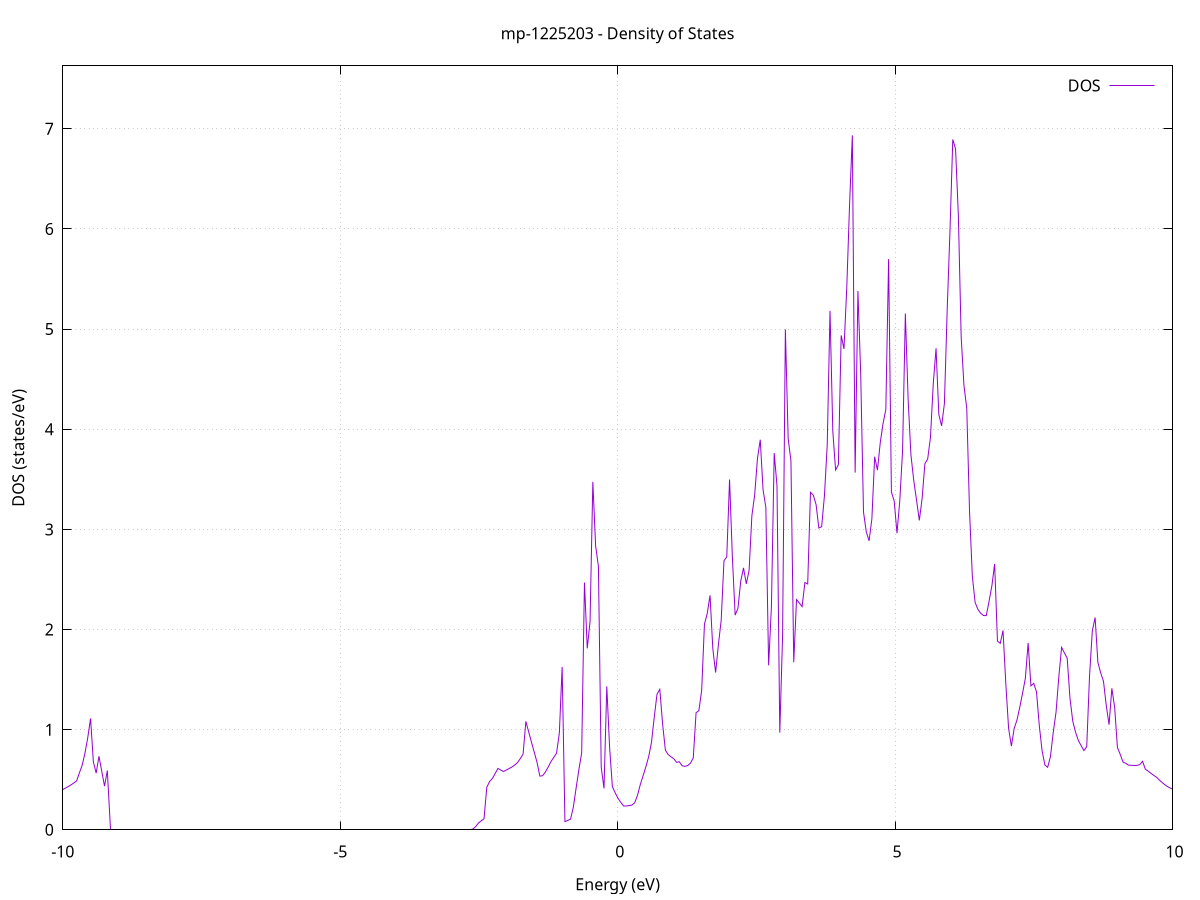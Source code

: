 set title 'mp-1225203 - Density of States'
set xlabel 'Energy (eV)'
set ylabel 'DOS (states/eV)'
set grid
set xrange [-10:10]
set yrange [0:7.629]
set xzeroaxis lt -1
set terminal png size 800,600
set output 'mp-1225203_dos_gnuplot.png'
plot '-' using 1:2 with lines title 'DOS'
-52.447000 0.000000
-52.396700 0.000000
-52.346400 0.000000
-52.296100 0.000000
-52.245800 0.000000
-52.195500 0.000000
-52.145200 0.000000
-52.095000 0.000000
-52.044700 0.000000
-51.994400 0.000000
-51.944100 0.000000
-51.893800 0.000000
-51.843500 0.000000
-51.793200 0.000000
-51.742900 0.000000
-51.692600 0.000000
-51.642300 0.000000
-51.592100 0.000000
-51.541800 0.000000
-51.491500 0.000000
-51.441200 0.000000
-51.390900 0.000000
-51.340600 0.000000
-51.290300 0.000000
-51.240000 0.000000
-51.189700 0.000000
-51.139400 0.000000
-51.089200 0.000000
-51.038900 0.000000
-50.988600 0.000000
-50.938300 0.000000
-50.888000 0.000000
-50.837700 0.000000
-50.787400 0.000000
-50.737100 0.000000
-50.686800 0.000000
-50.636500 0.000000
-50.586300 0.000000
-50.536000 0.000000
-50.485700 0.000000
-50.435400 0.000000
-50.385100 0.000000
-50.334800 0.000000
-50.284500 0.000000
-50.234200 0.000000
-50.183900 0.000000
-50.133600 0.000000
-50.083400 0.000000
-50.033100 0.000000
-49.982800 0.000000
-49.932500 0.000000
-49.882200 0.000000
-49.831900 0.000000
-49.781600 0.000000
-49.731300 0.000000
-49.681000 0.000000
-49.630700 0.000000
-49.580500 0.000000
-49.530200 0.000000
-49.479900 0.000000
-49.429600 0.000000
-49.379300 0.000000
-49.329000 0.000000
-49.278700 0.000000
-49.228400 0.000000
-49.178100 0.000000
-49.127800 0.000000
-49.077600 0.000000
-49.027300 0.000000
-48.977000 0.000000
-48.926700 0.000000
-48.876400 0.000000
-48.826100 0.000000
-48.775800 0.000000
-48.725500 0.000000
-48.675200 0.000000
-48.624900 0.000000
-48.574700 0.000000
-48.524400 0.000000
-48.474100 0.000000
-48.423800 0.000000
-48.373500 0.000000
-48.323200 0.000000
-48.272900 0.000000
-48.222600 0.000000
-48.172300 0.000000
-48.122000 0.000000
-48.071800 0.000000
-48.021500 0.000000
-47.971200 0.000000
-47.920900 0.000000
-47.870600 6.448700
-47.820300 15.078000
-47.770000 5.583300
-47.719700 11.941100
-47.669400 19.903000
-47.619100 39.783400
-47.568900 11.312100
-47.518600 0.000000
-47.468300 0.000000
-47.418000 5.734000
-47.367700 26.583100
-47.317400 4.901700
-47.267100 13.159300
-47.216800 26.304300
-47.166500 15.770300
-47.116200 0.000000
-47.066000 0.000000
-47.015700 0.000000
-46.965400 0.000000
-46.915100 0.000000
-46.864800 0.000000
-46.814500 0.000000
-46.764200 0.000000
-46.713900 0.000000
-46.663600 0.000000
-46.613300 0.000000
-46.563100 0.000000
-46.512800 0.000000
-46.462500 0.000000
-46.412200 0.000000
-46.361900 0.000000
-46.311600 0.000000
-46.261300 0.000000
-46.211000 0.000000
-46.160700 0.000000
-46.110400 0.000000
-46.060200 0.000000
-46.009900 0.000000
-45.959600 0.000000
-45.909300 0.000000
-45.859000 0.000000
-45.808700 0.000000
-45.758400 0.000000
-45.708100 0.000000
-45.657800 0.000000
-45.607500 0.000000
-45.557300 0.000000
-45.507000 0.000000
-45.456700 0.000000
-45.406400 0.000000
-45.356100 0.000000
-45.305800 0.000000
-45.255500 0.000000
-45.205200 0.000000
-45.154900 0.000000
-45.104600 0.000000
-45.054400 0.000000
-45.004100 0.000000
-44.953800 0.000000
-44.903500 0.000000
-44.853200 0.000000
-44.802900 0.000000
-44.752600 0.000000
-44.702300 0.000000
-44.652000 0.000000
-44.601700 0.000000
-44.551500 0.000000
-44.501200 0.000000
-44.450900 0.000000
-44.400600 0.000000
-44.350300 0.000000
-44.300000 0.000000
-44.249700 0.000000
-44.199400 0.000000
-44.149100 0.000000
-44.098800 0.000000
-44.048600 0.000000
-43.998300 0.000000
-43.948000 0.000000
-43.897700 0.000000
-43.847400 0.000000
-43.797100 0.000000
-43.746800 0.000000
-43.696500 0.000000
-43.646200 0.000000
-43.595900 0.000000
-43.545700 0.000000
-43.495400 0.000000
-43.445100 0.000000
-43.394800 0.000000
-43.344500 0.000000
-43.294200 0.000000
-43.243900 0.000000
-43.193600 0.000000
-43.143300 0.000000
-43.093000 0.000000
-43.042800 0.000000
-42.992500 0.000000
-42.942200 0.000000
-42.891900 0.000000
-42.841600 0.000000
-42.791300 0.000000
-42.741000 0.000000
-42.690700 0.000000
-42.640400 0.000000
-42.590100 0.000000
-42.539900 0.000000
-42.489600 0.000000
-42.439300 0.000000
-42.389000 0.000000
-42.338700 0.000000
-42.288400 0.000000
-42.238100 0.000000
-42.187800 0.000000
-42.137500 0.000000
-42.087200 0.000000
-42.037000 0.000000
-41.986700 0.000000
-41.936400 0.000000
-41.886100 0.000000
-41.835800 0.000000
-41.785500 0.000000
-41.735200 0.000000
-41.684900 0.000000
-41.634600 0.000000
-41.584300 0.000000
-41.534100 0.000000
-41.483800 0.000000
-41.433500 0.000000
-41.383200 0.000000
-41.332900 0.000000
-41.282600 0.000000
-41.232300 0.000000
-41.182000 0.000000
-41.131700 0.000000
-41.081400 0.000000
-41.031200 0.000000
-40.980900 0.000000
-40.930600 0.000000
-40.880300 0.000000
-40.830000 0.000000
-40.779700 0.000000
-40.729400 0.000000
-40.679100 0.000000
-40.628800 0.000000
-40.578500 0.000000
-40.528300 0.000000
-40.478000 0.000000
-40.427700 0.000000
-40.377400 0.000000
-40.327100 0.000000
-40.276800 0.000000
-40.226500 0.000000
-40.176200 0.000000
-40.125900 0.000000
-40.075600 0.000000
-40.025400 0.000000
-39.975100 0.000000
-39.924800 0.000000
-39.874500 0.000000
-39.824200 0.000000
-39.773900 0.000000
-39.723600 0.000000
-39.673300 0.000000
-39.623000 0.000000
-39.572700 0.000000
-39.522500 0.000000
-39.472200 0.000000
-39.421900 0.000000
-39.371600 0.000000
-39.321300 0.000000
-39.271000 0.000000
-39.220700 0.000000
-39.170400 0.000000
-39.120100 0.000000
-39.069800 0.000000
-39.019500 0.000000
-38.969300 0.000000
-38.919000 0.000000
-38.868700 0.000000
-38.818400 0.000000
-38.768100 0.000000
-38.717800 0.000000
-38.667500 0.000000
-38.617200 0.000000
-38.566900 0.000000
-38.516600 0.000000
-38.466400 0.000000
-38.416100 0.000000
-38.365800 0.000000
-38.315500 0.000000
-38.265200 0.000000
-38.214900 0.000000
-38.164600 0.000000
-38.114300 0.000000
-38.064000 0.000000
-38.013700 0.000000
-37.963500 0.000000
-37.913200 0.000000
-37.862900 0.000000
-37.812600 0.000000
-37.762300 0.000000
-37.712000 0.000000
-37.661700 0.000000
-37.611400 0.000000
-37.561100 0.000000
-37.510800 0.000000
-37.460600 0.000000
-37.410300 0.000000
-37.360000 0.000000
-37.309700 0.000000
-37.259400 0.000000
-37.209100 0.000000
-37.158800 0.000000
-37.108500 0.000000
-37.058200 0.000000
-37.007900 0.000000
-36.957700 0.000000
-36.907400 0.000000
-36.857100 0.000000
-36.806800 0.000000
-36.756500 0.000000
-36.706200 0.000000
-36.655900 0.000000
-36.605600 0.000000
-36.555300 0.000000
-36.505000 0.000000
-36.454800 0.000000
-36.404500 0.000000
-36.354200 0.000000
-36.303900 0.000000
-36.253600 0.000000
-36.203300 0.000000
-36.153000 0.000000
-36.102700 0.000000
-36.052400 0.000000
-36.002100 0.000000
-35.951900 0.000000
-35.901600 0.000000
-35.851300 0.000000
-35.801000 0.000000
-35.750700 0.000000
-35.700400 0.000000
-35.650100 0.000000
-35.599800 0.000000
-35.549500 0.000000
-35.499200 0.000000
-35.449000 0.000000
-35.398700 0.000000
-35.348400 0.000000
-35.298100 0.000000
-35.247800 0.000000
-35.197500 0.000000
-35.147200 0.000000
-35.096900 0.000000
-35.046600 0.000000
-34.996300 0.000000
-34.946100 0.000000
-34.895800 0.000000
-34.845500 0.000000
-34.795200 0.000000
-34.744900 0.000000
-34.694600 0.000000
-34.644300 0.000000
-34.594000 0.000000
-34.543700 0.000000
-34.493400 0.000000
-34.443200 0.000000
-34.392900 0.000000
-34.342600 0.000000
-34.292300 0.000000
-34.242000 0.000000
-34.191700 0.000000
-34.141400 0.000000
-34.091100 0.000000
-34.040800 0.000000
-33.990500 0.000000
-33.940300 0.000000
-33.890000 0.000000
-33.839700 0.000000
-33.789400 0.000000
-33.739100 0.000000
-33.688800 0.000000
-33.638500 0.000000
-33.588200 0.000000
-33.537900 0.000000
-33.487600 0.000000
-33.437400 0.000000
-33.387100 0.000000
-33.336800 0.000000
-33.286500 0.000000
-33.236200 0.000000
-33.185900 0.000000
-33.135600 0.000000
-33.085300 0.000000
-33.035000 0.000000
-32.984700 0.000000
-32.934500 0.000000
-32.884200 0.000000
-32.833900 0.000000
-32.783600 0.000000
-32.733300 0.000000
-32.683000 0.000000
-32.632700 0.000000
-32.582400 0.000000
-32.532100 0.000000
-32.481800 0.000000
-32.431600 0.000000
-32.381300 0.000000
-32.331000 0.000000
-32.280700 0.000000
-32.230400 0.000000
-32.180100 0.000000
-32.129800 0.000000
-32.079500 0.000000
-32.029200 0.000000
-31.978900 0.000000
-31.928700 0.000000
-31.878400 0.000000
-31.828100 0.000000
-31.777800 0.000000
-31.727500 0.000000
-31.677200 0.000000
-31.626900 0.000000
-31.576600 0.000000
-31.526300 0.000000
-31.476000 0.000000
-31.425800 0.000000
-31.375500 0.000000
-31.325200 0.000000
-31.274900 0.000000
-31.224600 0.000000
-31.174300 0.000000
-31.124000 0.000000
-31.073700 0.000000
-31.023400 0.000000
-30.973100 0.000000
-30.922900 0.000000
-30.872600 0.000000
-30.822300 0.000000
-30.772000 0.000000
-30.721700 0.000000
-30.671400 0.000000
-30.621100 0.000000
-30.570800 0.000000
-30.520500 0.000000
-30.470200 0.000000
-30.420000 0.000000
-30.369700 0.000000
-30.319400 0.000000
-30.269100 0.000000
-30.218800 0.000000
-30.168500 0.000000
-30.118200 0.000000
-30.067900 0.000000
-30.017600 0.000000
-29.967300 0.000000
-29.917100 0.000000
-29.866800 0.000000
-29.816500 0.000000
-29.766200 0.000000
-29.715900 0.000000
-29.665600 0.000000
-29.615300 0.000000
-29.565000 0.000000
-29.514700 0.000000
-29.464400 0.000000
-29.414200 0.000000
-29.363900 0.000000
-29.313600 0.000000
-29.263300 0.000000
-29.213000 0.000000
-29.162700 0.000000
-29.112400 0.000000
-29.062100 0.000000
-29.011800 0.000000
-28.961500 0.000000
-28.911300 0.000000
-28.861000 0.000000
-28.810700 0.000000
-28.760400 0.000000
-28.710100 0.000000
-28.659800 0.000000
-28.609500 0.000000
-28.559200 0.000000
-28.508900 0.000000
-28.458600 0.000000
-28.408400 0.000000
-28.358100 0.000000
-28.307800 0.000000
-28.257500 0.000000
-28.207200 0.000000
-28.156900 0.000000
-28.106600 0.000000
-28.056300 0.000000
-28.006000 0.000000
-27.955700 0.000000
-27.905500 0.000000
-27.855200 0.000000
-27.804900 0.000000
-27.754600 0.000000
-27.704300 0.000000
-27.654000 0.000000
-27.603700 0.000000
-27.553400 0.000000
-27.503100 0.000000
-27.452800 0.000000
-27.402600 0.000000
-27.352300 0.000000
-27.302000 0.000000
-27.251700 0.000000
-27.201400 0.000000
-27.151100 0.000000
-27.100800 0.000000
-27.050500 0.000000
-27.000200 0.000000
-26.949900 0.000000
-26.899700 0.000000
-26.849400 0.000000
-26.799100 0.000000
-26.748800 0.000000
-26.698500 0.000000
-26.648200 0.000000
-26.597900 0.000000
-26.547600 0.000000
-26.497300 0.000000
-26.447000 0.000000
-26.396800 0.000000
-26.346500 0.000000
-26.296200 0.000000
-26.245900 0.000000
-26.195600 0.000000
-26.145300 0.000000
-26.095000 0.000000
-26.044700 0.000000
-25.994400 0.000000
-25.944100 0.000000
-25.893900 0.000000
-25.843600 0.000000
-25.793300 0.000000
-25.743000 0.000000
-25.692700 0.000000
-25.642400 0.000000
-25.592100 0.000000
-25.541800 0.000000
-25.491500 0.000000
-25.441200 0.000000
-25.391000 0.000000
-25.340700 0.000000
-25.290400 0.000000
-25.240100 0.000000
-25.189800 0.000000
-25.139500 0.000000
-25.089200 0.000000
-25.038900 0.000000
-24.988600 0.000000
-24.938300 0.000000
-24.888100 0.000000
-24.837800 0.000000
-24.787500 0.000000
-24.737200 0.000000
-24.686900 0.000000
-24.636600 0.000000
-24.586300 0.000000
-24.536000 0.000000
-24.485700 0.000000
-24.435400 0.000000
-24.385200 0.000000
-24.334900 0.000000
-24.284600 0.000000
-24.234300 0.000000
-24.184000 0.000000
-24.133700 0.000000
-24.083400 0.000000
-24.033100 0.000000
-23.982800 0.000000
-23.932500 0.000000
-23.882300 0.000000
-23.832000 0.000000
-23.781700 0.000000
-23.731400 0.000000
-23.681100 0.000000
-23.630800 0.000000
-23.580500 0.000000
-23.530200 0.000000
-23.479900 0.000000
-23.429600 0.000000
-23.379400 0.000000
-23.329100 0.000000
-23.278800 0.000000
-23.228500 0.000000
-23.178200 0.000000
-23.127900 0.000000
-23.077600 0.000000
-23.027300 0.000000
-22.977000 0.000000
-22.926700 0.000000
-22.876400 0.000000
-22.826200 0.000000
-22.775900 0.000000
-22.725600 0.000000
-22.675300 0.000000
-22.625000 0.000000
-22.574700 0.000000
-22.524400 0.000000
-22.474100 0.000000
-22.423800 0.000000
-22.373500 0.000000
-22.323300 0.000000
-22.273000 0.000000
-22.222700 0.000000
-22.172400 0.000000
-22.122100 0.000000
-22.071800 0.000000
-22.021500 0.000000
-21.971200 0.000000
-21.920900 0.000000
-21.870600 0.000000
-21.820400 0.000000
-21.770100 0.000000
-21.719800 0.000000
-21.669500 0.000000
-21.619200 0.000000
-21.568900 0.000000
-21.518600 0.000000
-21.468300 0.000000
-21.418000 0.000000
-21.367700 0.000000
-21.317500 0.000000
-21.267200 0.000000
-21.216900 0.000000
-21.166600 0.000000
-21.116300 0.000000
-21.066000 0.000000
-21.015700 0.000000
-20.965400 0.000000
-20.915100 0.000000
-20.864800 0.000000
-20.814600 0.000000
-20.764300 0.000000
-20.714000 0.000000
-20.663700 0.000000
-20.613400 0.000000
-20.563100 0.000000
-20.512800 0.000000
-20.462500 0.000000
-20.412200 0.000000
-20.361900 0.000000
-20.311700 0.000000
-20.261400 0.000000
-20.211100 0.000000
-20.160800 0.000000
-20.110500 0.000000
-20.060200 0.000000
-20.009900 0.000000
-19.959600 0.000000
-19.909300 0.000000
-19.859000 0.000000
-19.808800 0.000000
-19.758500 0.000000
-19.708200 0.000000
-19.657900 0.000000
-19.607600 0.000000
-19.557300 0.000000
-19.507000 0.000000
-19.456700 0.000000
-19.406400 0.000000
-19.356100 0.000000
-19.305900 0.000000
-19.255600 0.000000
-19.205300 0.000000
-19.155000 0.000000
-19.104700 0.000000
-19.054400 0.000000
-19.004100 0.000000
-18.953800 0.000000
-18.903500 0.000000
-18.853200 0.000000
-18.803000 0.000000
-18.752700 0.000000
-18.702400 0.000000
-18.652100 0.000000
-18.601800 0.000000
-18.551500 0.000000
-18.501200 0.000000
-18.450900 0.000000
-18.400600 0.000000
-18.350300 0.000000
-18.300100 0.000000
-18.249800 0.000000
-18.199500 0.000000
-18.149200 0.000000
-18.098900 0.000000
-18.048600 0.000000
-17.998300 0.000000
-17.948000 0.000000
-17.897700 0.000000
-17.847400 0.000000
-17.797200 0.000000
-17.746900 0.000000
-17.696600 0.000000
-17.646300 0.000000
-17.596000 0.000000
-17.545700 0.000000
-17.495400 0.000000
-17.445100 0.000000
-17.394800 0.000000
-17.344500 0.000000
-17.294300 0.000000
-17.244000 0.000000
-17.193700 0.000000
-17.143400 0.000000
-17.093100 0.000000
-17.042800 0.000000
-16.992500 0.000000
-16.942200 0.000000
-16.891900 0.000000
-16.841600 0.000000
-16.791400 0.000000
-16.741100 0.000000
-16.690800 0.000000
-16.640500 0.000000
-16.590200 0.000000
-16.539900 0.000000
-16.489600 0.000000
-16.439300 0.000000
-16.389000 0.000000
-16.338700 0.000000
-16.288500 0.000000
-16.238200 0.000000
-16.187900 0.000000
-16.137600 0.000000
-16.087300 0.000000
-16.037000 0.000000
-15.986700 0.000000
-15.936400 0.000000
-15.886100 0.000000
-15.835800 0.000000
-15.785600 0.000000
-15.735300 0.000000
-15.685000 0.000000
-15.634700 0.000000
-15.584400 0.000000
-15.534100 0.000000
-15.483800 0.000000
-15.433500 0.000000
-15.383200 0.000000
-15.332900 0.000000
-15.282700 0.000000
-15.232400 0.000000
-15.182100 0.000000
-15.131800 0.000000
-15.081500 0.000000
-15.031200 0.000000
-14.980900 0.000000
-14.930600 0.000000
-14.880300 0.000000
-14.830000 0.000000
-14.779800 0.000000
-14.729500 0.000000
-14.679200 0.000000
-14.628900 0.000000
-14.578600 0.000000
-14.528300 0.000000
-14.478000 0.000000
-14.427700 0.000000
-14.377400 0.000000
-14.327100 0.000000
-14.276900 0.000000
-14.226600 0.000000
-14.176300 0.000000
-14.126000 0.000000
-14.075700 0.000000
-14.025400 0.000000
-13.975100 0.000000
-13.924800 0.000000
-13.874500 0.000000
-13.824200 0.000000
-13.774000 0.000000
-13.723700 0.000000
-13.673400 0.000000
-13.623100 0.000000
-13.572800 0.000000
-13.522500 0.000000
-13.472200 0.000000
-13.421900 0.000000
-13.371600 0.000000
-13.321300 0.000000
-13.271100 0.000000
-13.220800 0.000000
-13.170500 0.000000
-13.120200 0.000000
-13.069900 0.000000
-13.019600 0.000000
-12.969300 0.000000
-12.919000 0.000000
-12.868700 0.000000
-12.818400 0.000000
-12.768200 0.000000
-12.717900 0.000000
-12.667600 0.000000
-12.617300 0.000000
-12.567000 0.000000
-12.516700 0.000000
-12.466400 0.000000
-12.416100 0.000000
-12.365800 0.000000
-12.315500 0.000000
-12.265300 0.000000
-12.215000 0.000000
-12.164700 0.000000
-12.114400 0.000000
-12.064100 0.000000
-12.013800 0.000000
-11.963500 0.000000
-11.913200 0.000000
-11.862900 0.000000
-11.812600 0.000000
-11.762400 0.136400
-11.712100 0.303200
-11.661800 0.188300
-11.611500 0.203600
-11.561200 0.218900
-11.510900 0.234300
-11.460600 0.227700
-11.410300 0.214300
-11.360000 0.217500
-11.309700 0.224200
-11.259500 0.230900
-11.209200 0.237700
-11.158900 0.244400
-11.108600 0.239300
-11.058300 0.241900
-11.008000 0.244500
-10.957700 0.247100
-10.907400 0.251600
-10.857100 0.256700
-10.806800 0.261800
-10.756600 0.266900
-10.706300 0.272000
-10.656000 0.276800
-10.605700 0.281800
-10.555400 0.287800
-10.505100 0.293900
-10.454800 0.300000
-10.404500 0.306000
-10.354200 0.312500
-10.303900 0.319000
-10.253700 0.325600
-10.203400 0.332100
-10.153100 0.353700
-10.102800 0.369700
-10.052500 0.385400
-10.002200 0.400800
-9.951900 0.416200
-9.901600 0.431600
-9.851300 0.448600
-9.801000 0.468100
-9.750800 0.487500
-9.700500 0.568900
-9.650200 0.645500
-9.599900 0.766700
-9.549600 0.921900
-9.499300 1.111500
-9.449000 0.677500
-9.398700 0.565800
-9.348400 0.734100
-9.298100 0.585000
-9.247900 0.435900
-9.197600 0.591700
-9.147300 0.000000
-9.097000 0.000000
-9.046700 0.000000
-8.996400 0.000000
-8.946100 0.000000
-8.895800 0.000000
-8.845500 0.000000
-8.795200 0.000000
-8.745000 0.000000
-8.694700 0.000000
-8.644400 0.000000
-8.594100 0.000000
-8.543800 0.000000
-8.493500 0.000000
-8.443200 0.000000
-8.392900 0.000000
-8.342600 0.000000
-8.292300 0.000000
-8.242100 0.000000
-8.191800 0.000000
-8.141500 0.000000
-8.091200 0.000000
-8.040900 0.000000
-7.990600 0.000000
-7.940300 0.000000
-7.890000 0.000000
-7.839700 0.000000
-7.789400 0.000000
-7.739200 0.000000
-7.688900 0.000000
-7.638600 0.000000
-7.588300 0.000000
-7.538000 0.000000
-7.487700 0.000000
-7.437400 0.000000
-7.387100 0.000000
-7.336800 0.000000
-7.286500 0.000000
-7.236300 0.000000
-7.186000 0.000000
-7.135700 0.000000
-7.085400 0.000000
-7.035100 0.000000
-6.984800 0.000000
-6.934500 0.000000
-6.884200 0.000000
-6.833900 0.000000
-6.783600 0.000000
-6.733300 0.000000
-6.683100 0.000000
-6.632800 0.000000
-6.582500 0.000000
-6.532200 0.000000
-6.481900 0.000000
-6.431600 0.000000
-6.381300 0.000000
-6.331000 0.000000
-6.280700 0.000000
-6.230400 0.000000
-6.180200 0.000000
-6.129900 0.000000
-6.079600 0.000000
-6.029300 0.000000
-5.979000 0.000000
-5.928700 0.000000
-5.878400 0.000000
-5.828100 0.000000
-5.777800 0.000000
-5.727500 0.000000
-5.677300 0.000000
-5.627000 0.000000
-5.576700 0.000000
-5.526400 0.000000
-5.476100 0.000000
-5.425800 0.000000
-5.375500 0.000000
-5.325200 0.000000
-5.274900 0.000000
-5.224600 0.000000
-5.174400 0.000000
-5.124100 0.000000
-5.073800 0.000000
-5.023500 0.000000
-4.973200 0.000000
-4.922900 0.000000
-4.872600 0.000000
-4.822300 0.000000
-4.772000 0.000000
-4.721700 0.000000
-4.671500 0.000000
-4.621200 0.000000
-4.570900 0.000000
-4.520600 0.000000
-4.470300 0.000000
-4.420000 0.000000
-4.369700 0.000000
-4.319400 0.000000
-4.269100 0.000000
-4.218800 0.000000
-4.168600 0.000000
-4.118300 0.000000
-4.068000 0.000000
-4.017700 0.000000
-3.967400 0.000000
-3.917100 0.000000
-3.866800 0.000000
-3.816500 0.000000
-3.766200 0.000000
-3.715900 0.000000
-3.665700 0.000000
-3.615400 0.000000
-3.565100 0.000000
-3.514800 0.000000
-3.464500 0.000000
-3.414200 0.000000
-3.363900 0.000000
-3.313600 0.000000
-3.263300 0.000000
-3.213000 0.000000
-3.162800 0.000000
-3.112500 0.000000
-3.062200 0.000000
-3.011900 0.000000
-2.961600 0.000000
-2.911300 0.000000
-2.861000 0.000000
-2.810700 0.000000
-2.760400 0.000000
-2.710100 0.000000
-2.659900 0.000000
-2.609600 0.007300
-2.559300 0.031800
-2.509000 0.067000
-2.458700 0.090200
-2.408400 0.109700
-2.358100 0.424800
-2.307800 0.481500
-2.257500 0.512200
-2.207200 0.562600
-2.157000 0.612900
-2.106700 0.596400
-2.056400 0.581700
-2.006100 0.597100
-1.955800 0.611600
-1.905500 0.627100
-1.855200 0.646800
-1.804900 0.670600
-1.754600 0.710600
-1.704300 0.755700
-1.654100 1.082400
-1.603800 0.978600
-1.553500 0.876300
-1.503200 0.774700
-1.452900 0.673400
-1.402600 0.535800
-1.352300 0.539800
-1.302000 0.577100
-1.251700 0.626900
-1.201400 0.681200
-1.151200 0.723100
-1.100900 0.764700
-1.050600 0.967800
-1.000300 1.626000
-0.950000 0.081800
-0.899700 0.093200
-0.849400 0.105700
-0.799100 0.224000
-0.748800 0.415500
-0.698500 0.600900
-0.648300 0.767100
-0.598000 2.468700
-0.547700 1.811900
-0.497400 2.077400
-0.447100 3.475200
-0.396800 2.834600
-0.346500 2.630900
-0.296200 0.625200
-0.245900 0.413400
-0.195600 1.432100
-0.145400 0.828500
-0.095100 0.431000
-0.044800 0.369400
0.005500 0.314800
0.055800 0.274500
0.106100 0.237800
0.156400 0.237300
0.206700 0.242000
0.257000 0.246700
0.307300 0.270500
0.357500 0.343200
0.407800 0.450600
0.458100 0.538800
0.508400 0.628700
0.558700 0.728500
0.609000 0.868800
0.659300 1.123500
0.709600 1.354700
0.759900 1.402300
0.810200 1.058200
0.860400 0.794600
0.910700 0.750400
0.961000 0.729100
1.011300 0.709900
1.061600 0.673600
1.111900 0.679200
1.162200 0.639200
1.212500 0.633300
1.262800 0.641300
1.313100 0.665700
1.363300 0.718700
1.413600 1.169100
1.463900 1.189600
1.514200 1.390700
1.564500 2.053600
1.614800 2.159700
1.665100 2.340800
1.715400 1.807800
1.765700 1.570400
1.816000 1.850100
1.866200 2.092700
1.916500 2.687500
1.966800 2.725600
2.017100 3.498300
2.067400 2.725900
2.117700 2.143600
2.168000 2.210900
2.218300 2.483200
2.268600 2.615400
2.318900 2.456000
2.369100 2.590700
2.419400 3.137900
2.469700 3.344300
2.520000 3.708500
2.570300 3.895600
2.620600 3.395600
2.670900 3.220800
2.721200 1.642200
2.771500 2.229700
2.821800 3.761700
2.872000 3.435200
2.922300 0.970400
2.972600 1.936700
3.022900 4.997400
3.073200 3.907600
3.123500 3.683300
3.173800 1.673500
3.224100 2.299000
3.274400 2.264700
3.324700 2.229000
3.374900 2.469500
3.425200 2.455000
3.475500 3.370700
3.525800 3.342200
3.576100 3.248500
3.626400 3.013400
3.676700 3.026400
3.727000 3.335300
3.777300 3.843300
3.827600 5.183000
3.877800 3.979600
3.928100 3.593000
3.978400 3.646500
4.028700 4.936700
4.079000 4.802500
4.129300 5.412300
4.179600 6.238800
4.229900 6.935300
4.280200 3.567000
4.330500 5.380700
4.380700 4.548900
4.431000 3.173200
4.481300 2.974800
4.531600 2.885600
4.581900 3.103600
4.632200 3.725800
4.682500 3.591200
4.732800 3.865200
4.783100 4.056000
4.833400 4.197500
4.883600 5.699700
4.933900 3.373100
4.984200 3.283500
5.034500 2.961700
5.084800 3.285400
5.135100 3.785200
5.185400 5.155300
5.235700 4.292600
5.286000 3.743200
5.336300 3.489800
5.386500 3.294200
5.436800 3.089400
5.487100 3.306300
5.537400 3.656000
5.587700 3.702600
5.638000 3.919600
5.688300 4.455300
5.738600 4.808300
5.788900 4.146400
5.839200 4.034000
5.889400 4.257900
5.939700 5.200100
5.990000 5.989000
6.040300 6.894000
6.090600 6.799000
6.140900 6.131500
6.191200 4.922800
6.241500 4.436600
6.291800 4.211700
6.342100 3.180000
6.392300 2.533900
6.442600 2.270700
6.492900 2.200900
6.543200 2.162500
6.593500 2.139700
6.643800 2.138900
6.694100 2.282500
6.744400 2.434600
6.794700 2.654900
6.845000 1.884400
6.895200 1.861700
6.945500 1.990200
6.995800 1.459800
7.046100 1.013100
7.096400 0.835200
7.146700 1.012600
7.197000 1.095700
7.247300 1.223300
7.297600 1.364000
7.347900 1.511500
7.398100 1.865400
7.448400 1.436900
7.498700 1.462400
7.549000 1.377400
7.599300 1.040800
7.649600 0.789100
7.699900 0.647500
7.750200 0.624000
7.800500 0.731400
7.850800 0.972700
7.901000 1.173900
7.951300 1.528700
8.001600 1.821800
8.051900 1.766300
8.102200 1.713200
8.152500 1.313100
8.202800 1.083900
8.253100 0.974300
8.303400 0.892000
8.353700 0.839700
8.403900 0.790800
8.454200 0.830800
8.504500 1.532100
8.554800 1.985600
8.605100 2.120100
8.655400 1.671400
8.705700 1.567400
8.756000 1.483500
8.806300 1.241900
8.856600 1.049000
8.906800 1.413100
8.957100 1.225500
9.007400 0.821700
9.057700 0.753100
9.108000 0.676300
9.158300 0.663100
9.208600 0.645300
9.258900 0.644100
9.309200 0.642200
9.359500 0.643200
9.409800 0.650100
9.460000 0.684100
9.510300 0.605900
9.560600 0.585900
9.610900 0.564500
9.661200 0.543700
9.711500 0.524900
9.761800 0.497000
9.812100 0.472400
9.862400 0.449700
9.912700 0.430300
9.962900 0.415400
10.013200 0.407700
10.063500 0.401700
10.113800 0.394600
10.164100 0.388400
10.214400 0.383000
10.264700 0.376400
10.315000 0.362800
10.365300 0.357600
10.415600 0.362500
10.465800 0.363900
10.516100 0.592900
10.566400 0.289400
10.616700 0.287900
10.667000 0.285600
10.717300 0.282700
10.767600 0.279100
10.817900 0.275200
10.868200 0.270400
10.918500 0.264300
10.968700 0.252900
11.019000 0.245200
11.069300 0.239400
11.119600 0.236000
11.169900 0.236100
11.220200 0.236900
11.270500 0.238300
11.320800 0.240400
11.371100 0.243300
11.421400 0.247000
11.471600 0.251600
11.521900 0.315100
11.572200 0.419200
11.622500 0.509500
11.672800 0.437200
11.723100 0.389000
11.773400 0.374700
11.823700 0.369200
11.874000 0.368200
11.924300 0.367200
11.974500 0.366400
12.024800 0.463400
12.075100 0.339400
12.125400 0.336200
12.175700 0.336100
12.226000 0.331600
12.276300 0.327900
12.326600 0.330700
12.376900 0.325500
12.427200 0.305700
12.477400 0.274700
12.527700 0.264300
12.578000 0.295300
12.628300 0.310700
12.678600 0.322100
12.728900 0.337900
12.779200 0.316000
12.829500 0.296100
12.879800 0.294900
12.930100 0.328700
12.980300 0.397500
13.030600 0.455900
13.080900 0.495700
13.131200 0.548400
13.181500 0.596600
13.231800 0.540000
13.282100 0.527900
13.332400 0.594000
13.382700 0.503900
13.433000 0.439800
13.483200 0.415900
13.533500 0.442000
13.583800 0.464200
13.634100 0.506900
13.684400 0.514000
13.734700 0.478500
13.785000 0.397400
13.835300 0.372900
13.885600 0.353500
13.935900 0.349700
13.986100 0.358200
14.036400 0.375100
14.086700 0.402300
14.137000 0.438500
14.187300 0.481000
14.237600 0.493900
14.287900 0.506100
14.338200 0.523400
14.388500 0.577800
14.438800 0.796600
14.489000 0.778700
14.539300 0.779700
14.589600 0.843300
14.639900 0.876000
14.690200 0.887500
14.740500 0.827800
14.790800 0.782300
14.841100 0.752400
14.891400 0.734700
14.941700 0.732000
14.991900 0.733300
15.042200 0.733200
15.092500 0.764100
15.142800 0.755000
15.193100 0.758100
15.243400 0.753000
15.293700 0.766200
15.344000 0.820700
15.394300 0.848300
15.444600 0.809300
15.494800 0.771700
15.545100 0.757600
15.595400 0.750500
15.645700 0.731800
15.696000 0.675800
15.746300 0.590400
15.796600 0.556300
15.846900 0.522900
15.897200 0.485400
15.947500 0.491700
15.997700 0.498300
16.048000 0.505600
16.098300 0.511300
16.148600 0.517800
16.198900 0.539900
16.249200 0.535700
16.299500 0.558800
16.349800 0.558200
16.400100 0.555400
16.450400 0.553600
16.500600 0.551500
16.550900 0.548900
16.601200 0.549400
16.651500 0.557800
16.701800 0.560300
16.752100 0.557700
16.802400 0.557600
16.852700 0.552700
16.903000 0.545100
16.953300 0.546200
17.003500 0.547200
17.053800 0.549200
17.104100 0.552200
17.154400 0.561300
17.204700 0.566400
17.255000 0.575000
17.305300 0.564100
17.355600 0.538100
17.405900 0.540400
17.456200 0.556700
17.506400 0.600900
17.556700 0.612300
17.607000 0.613100
17.657300 0.625700
17.707600 0.631200
17.757900 0.639300
17.808200 0.650100
17.858500 0.659400
17.908800 0.672200
17.959100 0.727900
18.009300 0.793400
18.059600 0.827200
18.109900 0.796400
18.160200 0.728500
18.210500 0.699500
18.260800 0.680600
18.311100 0.672200
18.361400 0.672700
18.411700 0.680100
18.462000 0.707000
18.512200 0.727700
18.562500 0.736400
18.612800 0.753600
18.663100 0.760800
18.713400 0.757500
18.763700 0.761300
18.814000 0.648300
18.864300 0.682200
18.914600 0.729900
18.964900 0.795300
19.015100 0.900600
19.065400 0.964000
19.115700 0.981600
19.166000 0.971200
19.216300 0.879000
19.266600 0.815800
19.316900 0.812700
19.367200 0.810300
19.417500 0.812500
19.467800 0.830100
19.518000 0.840500
19.568300 0.855200
19.618600 0.819800
19.668900 0.796500
19.719200 0.783300
19.769500 0.779200
19.819800 0.792700
19.870100 0.834400
19.920400 0.856500
19.970700 0.885100
20.020900 0.911800
20.071200 0.938000
20.121500 1.035600
20.171800 1.014900
20.222100 1.026100
20.272400 1.054900
20.322700 1.110200
20.373000 1.132500
20.423300 1.131100
20.473600 1.102200
20.523800 1.193600
20.574100 1.170300
20.624400 1.057400
20.674700 1.081300
20.725000 0.999800
20.775300 0.990400
20.825600 1.036000
20.875900 1.050800
20.926200 1.086400
20.976500 1.116400
21.026700 1.124200
21.077000 1.109700
21.127300 1.079900
21.177600 1.105700
21.227900 1.117300
21.278200 1.076900
21.328500 1.020100
21.378800 0.976700
21.429100 0.939500
21.479400 0.904300
21.529600 0.863600
21.579900 0.841600
21.630200 0.791900
21.680500 0.862300
21.730800 1.024500
21.781100 1.175300
21.831400 1.063000
21.881700 0.892800
21.932000 0.860800
21.982300 0.846300
22.032500 0.842000
22.082800 0.842800
22.133100 0.858100
22.183400 0.866500
22.233700 0.843800
22.284000 0.824100
22.334300 0.812600
22.384600 0.799400
22.434900 0.787900
22.485200 0.779700
22.535400 0.771000
22.585700 0.764100
22.636000 0.758900
22.686300 0.754200
22.736600 0.752200
22.786900 0.760100
22.837200 0.776500
22.887500 0.797800
22.937800 0.816900
22.988100 0.843700
23.038300 0.858700
23.088600 0.973400
23.138900 0.919300
23.189200 0.876800
23.239500 0.846400
23.289800 0.831100
23.340100 0.817600
23.390400 0.806400
23.440700 0.802300
23.491000 0.800200
23.541200 0.800800
23.591500 0.810500
23.641800 0.835100
23.692100 0.879700
23.742400 0.938100
23.792700 0.974800
23.843000 1.008400
23.893300 1.037400
23.943600 1.109300
23.993900 1.228700
24.044100 1.275200
24.094400 1.305900
24.144700 1.262900
24.195000 1.183300
24.245300 1.174600
24.295600 1.203500
24.345900 1.321300
24.396200 1.406100
24.446500 1.433400
24.496800 1.461800
24.547000 1.432500
24.597300 1.406900
24.647600 1.484800
24.697900 1.218300
24.748200 1.138700
24.798500 1.080500
24.848800 1.039700
24.899100 1.023000
24.949400 1.050200
24.999700 0.972000
25.049900 0.904100
25.100200 0.848100
25.150500 0.846200
25.200800 0.829300
25.251100 0.825700
25.301400 0.829300
25.351700 0.839600
25.402000 0.863300
25.452300 0.917800
25.502600 0.953900
25.552900 0.950500
25.603100 0.905300
25.653400 0.869200
25.703700 0.843500
25.754000 0.834100
25.804300 0.825300
25.854600 0.815600
25.904900 0.808800
25.955200 0.818600
26.005500 0.866400
26.055800 0.934100
26.106000 1.023200
26.156300 1.172900
26.206600 1.274000
26.256900 1.379400
26.307200 1.359300
26.357500 1.241700
26.407800 1.148400
26.458100 1.166100
26.508400 1.239100
26.558700 1.051800
26.608900 0.960500
26.659200 0.925400
26.709500 0.917300
26.759800 0.904500
26.810100 0.952100
26.860400 0.947600
26.910700 0.945300
26.961000 0.948100
27.011300 0.975800
27.061600 0.965300
27.111800 0.915100
27.162100 0.926900
27.212400 0.776400
27.262700 0.748200
27.313000 0.764600
27.363300 0.787500
27.413600 0.789700
27.463900 0.797100
27.514200 0.809300
27.564500 0.830800
27.614700 0.830100
27.665000 0.830000
27.715300 0.839500
27.765600 0.856300
27.815900 0.862700
27.866200 0.870700
27.916500 0.875200
27.966800 0.887100
28.017100 0.891400
28.067400 0.900800
28.117600 0.915400
28.167900 0.932200
28.218200 0.953000
28.268500 0.975900
28.318800 1.004900
28.369100 1.043400
28.419400 1.084700
28.469700 1.208900
28.520000 1.326600
28.570300 1.343400
28.620500 1.239300
28.670800 1.135300
28.721100 1.109500
28.771400 1.074500
28.821700 1.057500
28.872000 1.079500
28.922300 1.080800
28.972600 1.070300
29.022900 1.006900
29.073200 0.975900
29.123400 0.962700
29.173700 0.953400
29.224000 0.944200
29.274300 0.948500
29.324600 0.968900
29.374900 1.029200
29.425200 1.072300
29.475500 1.073400
29.525800 1.087600
29.576100 1.126200
29.626300 1.096800
29.676600 1.026900
29.726900 0.967000
29.777200 0.935600
29.827500 0.914400
29.877800 0.899900
29.928100 0.888200
29.978400 0.878400
30.028700 0.876900
30.079000 0.883000
30.129200 0.885100
30.179500 0.893100
30.229800 0.913400
30.280100 0.936500
30.330400 0.961900
30.380700 0.990200
30.431000 1.011200
30.481300 1.019100
30.531600 1.013100
30.581900 0.997100
30.632100 0.987100
30.682400 0.994700
30.732700 1.002500
30.783000 1.015400
30.833300 1.017800
30.883600 1.031600
30.933900 1.036200
30.984200 1.039000
31.034500 1.046100
31.084800 0.979200
31.135000 0.915600
31.185300 0.885100
31.235600 0.881600
31.285900 0.898800
31.336200 0.949700
31.386500 0.959600
31.436800 0.903200
31.487100 0.835900
31.537400 0.805600
31.587700 0.779200
31.637900 0.835000
31.688200 0.870400
31.738500 0.896700
31.788800 0.841900
31.839100 0.790200
31.889400 0.762900
31.939700 0.745400
31.990000 0.717800
32.040300 0.719800
32.090600 0.752100
32.140800 0.764000
32.191100 0.699100
32.241400 0.681500
32.291700 0.684000
32.342000 0.677000
32.392300 0.680700
32.442600 0.708200
32.492900 0.662600
32.543200 0.634100
32.593500 0.608200
32.643700 0.602200
32.694000 0.611300
32.744300 0.606700
32.794600 0.592900
32.844900 0.575700
32.895200 0.610000
32.945500 0.616200
32.995800 0.639500
33.046100 0.684400
33.096400 0.682100
33.146600 0.686200
33.196900 0.722000
33.247200 0.747200
33.297500 0.773700
33.347800 0.820900
33.398100 0.882400
33.448400 0.891300
33.498700 0.868700
33.549000 0.884100
33.599300 0.909800
33.649500 0.923100
33.699800 0.918300
33.750100 0.905300
33.800400 0.879200
33.850700 0.879800
33.901000 0.872000
33.951300 0.886400
34.001600 0.868300
34.051900 0.901500
34.102200 1.021700
34.152400 1.168000
34.202700 1.209000
34.253000 1.249200
34.303300 1.206900
34.353600 1.271200
34.403900 1.398700
34.454200 1.356800
34.504500 1.303400
34.554800 1.307900
34.605100 1.237800
34.655300 1.054800
34.705600 0.965800
34.755900 0.904500
34.806200 0.869900
34.856500 0.856900
34.906800 0.882700
34.957100 0.924300
35.007400 1.012900
35.057700 1.015700
35.108000 1.043500
35.158200 1.021900
35.208500 1.014200
35.258800 1.030500
35.309100 1.099200
35.359400 1.162700
35.409700 1.234200
35.460000 1.299900
35.510300 1.290400
35.560600 1.266400
35.610900 1.205800
35.661100 1.160000
35.711400 1.228900
35.761700 1.392200
35.812000 1.395500
35.862300 1.404500
35.912600 1.363400
35.962900 1.273300
36.013200 1.236000
36.063500 1.209900
36.113800 1.020200
36.164000 0.914800
36.214300 0.845600
36.264600 0.845200
36.314900 0.859400
36.365200 0.945300
36.415500 0.997500
36.465800 0.978000
36.516100 1.003100
36.566400 0.997800
36.616700 0.989800
36.666900 0.977900
36.717200 0.986800
36.767500 0.998100
36.817800 1.011400
36.868100 0.993900
36.918400 0.974300
36.968700 0.974900
37.019000 0.976600
37.069300 1.047700
37.119600 0.954700
37.169800 0.993800
37.220100 1.060000
37.270400 1.082100
37.320700 1.153600
37.371000 1.158000
37.421300 1.118200
37.471600 1.061500
37.521900 1.024800
37.572200 1.001500
37.622500 0.991800
37.672700 0.977500
37.723000 1.026100
37.773300 1.026100
37.823600 1.037600
37.873900 1.030100
37.924200 1.018100
37.974500 1.039200
38.024800 1.022200
38.075100 0.965000
38.125400 0.919300
38.175600 0.870300
38.225900 0.853200
38.276200 0.873000
38.326500 0.880800
38.376800 0.915300
38.427100 0.989100
38.477400 1.071800
38.527700 1.133500
38.578000 1.145800
38.628300 1.177700
38.678500 1.196800
38.728800 1.145900
38.779100 1.082100
38.829400 0.978200
38.879700 0.906300
38.930000 0.851500
38.980300 0.804700
39.030600 0.770600
39.080900 0.758700
39.131200 0.771900
39.181400 0.796900
39.231700 0.819800
39.282000 0.859200
39.332300 0.851500
39.382600 0.824400
39.432900 0.804500
39.483200 0.839600
39.533500 0.814400
39.583800 0.776000
39.634100 0.758600
39.684300 0.744300
39.734600 0.737700
39.784900 0.758100
39.835200 0.755500
39.885500 0.724300
39.935800 0.739000
39.986100 0.754400
40.036400 0.759700
40.086700 0.766200
40.137000 0.773200
40.187200 0.764800
40.237500 0.732500
40.287800 0.697900
40.338100 0.677200
40.388400 0.668000
40.438700 0.661800
40.489000 0.657800
40.539300 0.652700
40.589600 0.683300
40.639900 0.709100
40.690100 0.704200
40.740400 0.697100
40.790700 0.686200
40.841000 0.654300
40.891300 0.610200
40.941600 0.592600
40.991900 0.567400
41.042200 0.535300
41.092500 0.523500
41.142800 0.511200
41.193000 0.496100
41.243300 0.476200
41.293600 0.448700
41.343900 0.431800
41.394200 0.418000
41.444500 0.404500
41.494800 0.408000
41.545100 0.423000
41.595400 0.424700
41.645700 0.438700
41.696000 0.435200
41.746200 0.424100
41.796500 0.422800
41.846800 0.421900
41.897100 0.412300
41.947400 0.397900
41.997700 0.381800
42.048000 0.381400
42.098300 0.354900
42.148600 0.302600
42.198900 0.215600
42.249100 0.142000
42.299400 0.076900
42.349700 0.046600
42.400000 0.037500
42.450300 0.031600
42.500600 0.027400
42.550900 0.023700
42.601200 0.020300
42.651500 0.017200
42.701800 0.014400
42.752000 0.012000
42.802300 0.009800
42.852600 0.007800
42.902900 0.006000
42.953200 0.004500
43.003500 0.003100
43.053800 0.002000
43.104100 0.001100
43.154400 0.000400
43.204700 0.000000
43.254900 0.000000
43.305200 0.000000
43.355500 0.000000
43.405800 0.000000
43.456100 0.000000
43.506400 0.000000
43.556700 0.000000
43.607000 0.000000
43.657300 0.000000
43.707600 0.000000
43.757800 0.000000
43.808100 0.000000
43.858400 0.000000
43.908700 0.000000
43.959000 0.000000
44.009300 0.000000
44.059600 0.000000
44.109900 0.000000
44.160200 0.000000
44.210500 0.000000
44.260700 0.000000
44.311000 0.000000
44.361300 0.000000
44.411600 0.000000
44.461900 0.000000
44.512200 0.000000
44.562500 0.000000
44.612800 0.000000
44.663100 0.000000
44.713400 0.000000
44.763600 0.000000
44.813900 0.000000
44.864200 0.000000
44.914500 0.000000
44.964800 0.000000
45.015100 0.000000
45.065400 0.000000
45.115700 0.000000
45.166000 0.000000
45.216300 0.000000
45.266500 0.000000
45.316800 0.000000
45.367100 0.000000
45.417400 0.000000
45.467700 0.000000
45.518000 0.000000
45.568300 0.000000
45.618600 0.000000
45.668900 0.000000
45.719200 0.000000
45.769400 0.000000
45.819700 0.000000
45.870000 0.000000
45.920300 0.000000
45.970600 0.000000
46.020900 0.000000
46.071200 0.000000
46.121500 0.000000
46.171800 0.000000
46.222100 0.000000
46.272300 0.000000
46.322600 0.000000
46.372900 0.000000
46.423200 0.000000
46.473500 0.000000
46.523800 0.000000
46.574100 0.000000
46.624400 0.000000
46.674700 0.000000
46.725000 0.000000
46.775200 0.000000
46.825500 0.000000
46.875800 0.000000
46.926100 0.000000
46.976400 0.000000
47.026700 0.000000
47.077000 0.000000
47.127300 0.000000
47.177600 0.000000
47.227900 0.000000
47.278100 0.000000
47.328400 0.000000
47.378700 0.000000
47.429000 0.000000
47.479300 0.000000
47.529600 0.000000
47.579900 0.000000
47.630200 0.000000
47.680500 0.000000
47.730800 0.000000
47.781000 0.000000
47.831300 0.000000
47.881600 0.000000
47.931900 0.000000
47.982200 0.000000
48.032500 0.000000
48.082800 0.000000
48.133100 0.000000
e
